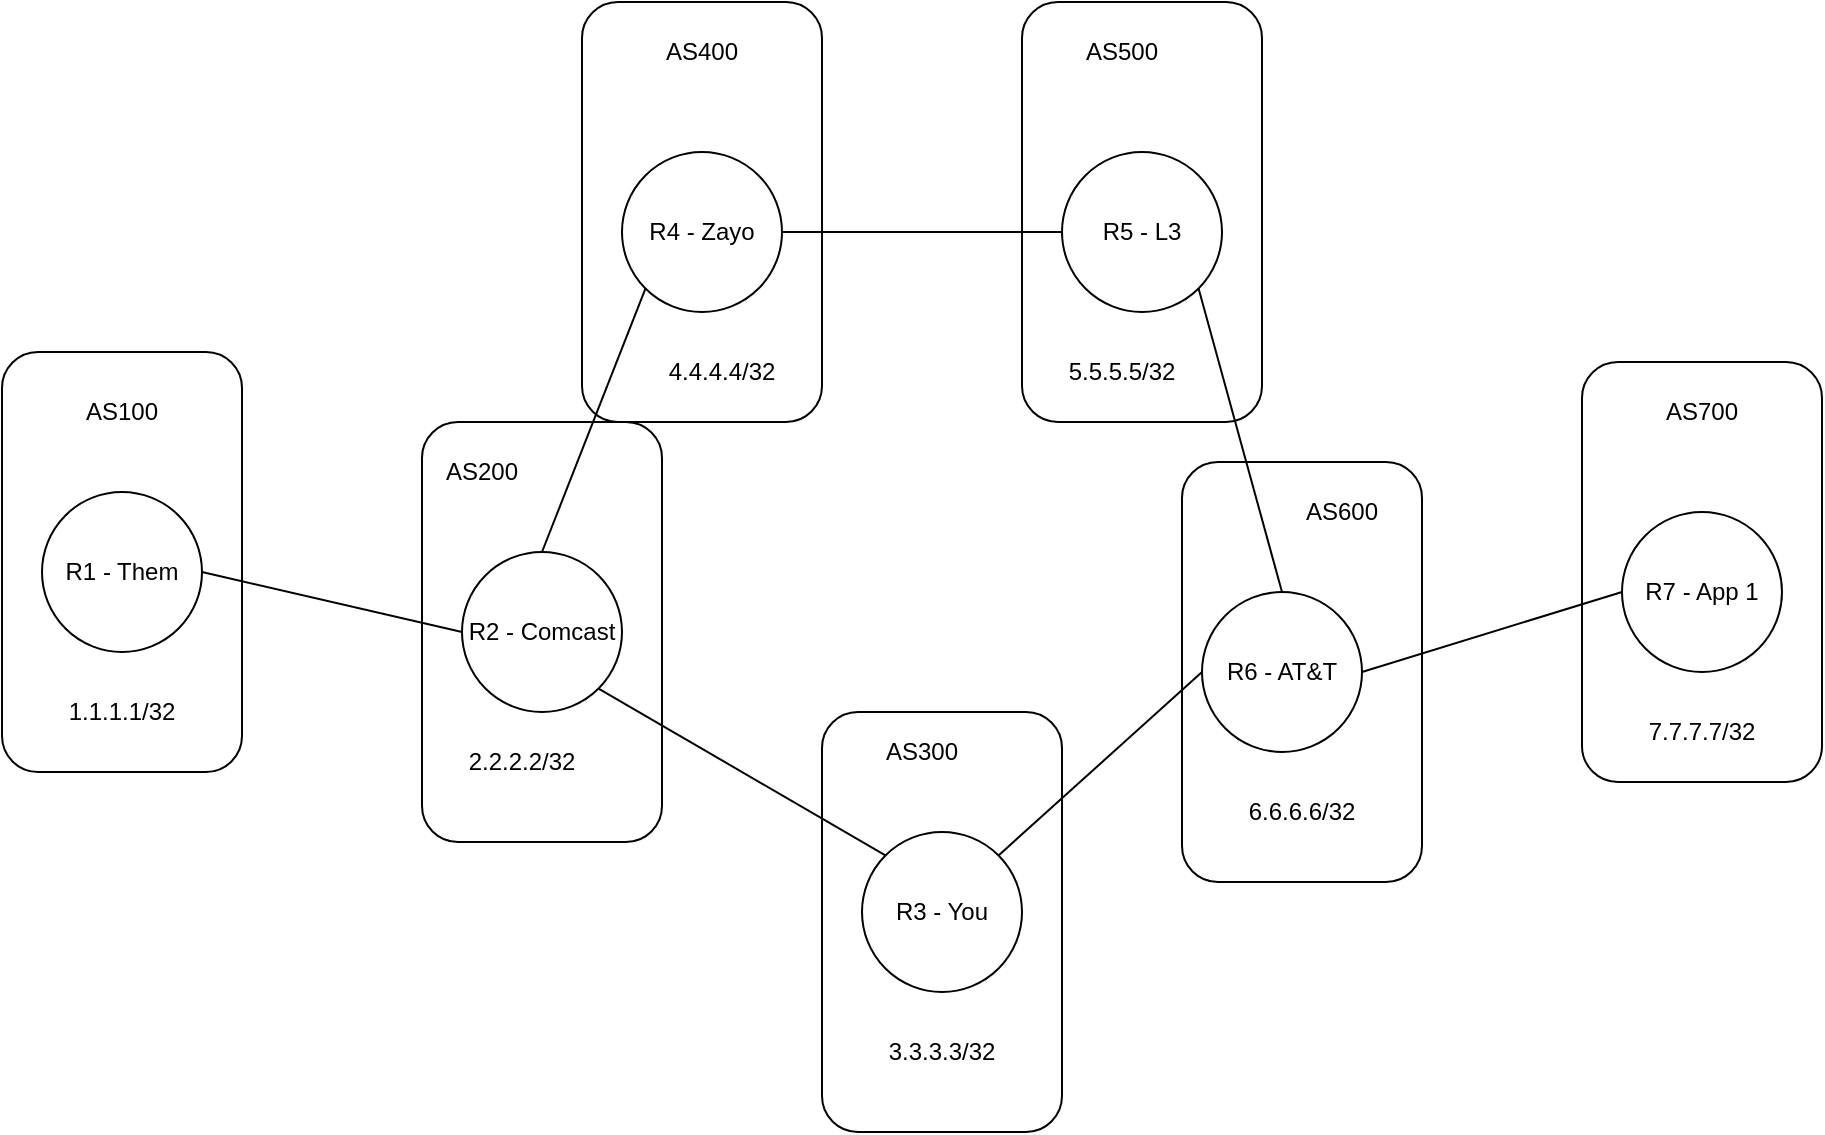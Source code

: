 <mxfile version="13.6.5" type="github">
  <diagram id="OOcqKcNYjB7kXi4ZYEpD" name="Page-1">
    <mxGraphModel dx="1037" dy="633" grid="1" gridSize="10" guides="1" tooltips="1" connect="1" arrows="1" fold="1" page="1" pageScale="1" pageWidth="1100" pageHeight="850" math="0" shadow="0">
      <root>
        <mxCell id="0" />
        <mxCell id="1" parent="0" />
        <mxCell id="wCuC4LIzT_82OhX56rjA-26" value="" style="rounded=1;whiteSpace=wrap;html=1;" vertex="1" parent="1">
          <mxGeometry x="670" y="255" width="120" height="210" as="geometry" />
        </mxCell>
        <mxCell id="wCuC4LIzT_82OhX56rjA-27" value="" style="rounded=1;whiteSpace=wrap;html=1;" vertex="1" parent="1">
          <mxGeometry x="490" y="380" width="120" height="210" as="geometry" />
        </mxCell>
        <mxCell id="wCuC4LIzT_82OhX56rjA-28" value="" style="rounded=1;whiteSpace=wrap;html=1;" vertex="1" parent="1">
          <mxGeometry x="370" y="25" width="120" height="210" as="geometry" />
        </mxCell>
        <mxCell id="wCuC4LIzT_82OhX56rjA-29" value="" style="rounded=1;whiteSpace=wrap;html=1;" vertex="1" parent="1">
          <mxGeometry x="590" y="25" width="120" height="210" as="geometry" />
        </mxCell>
        <mxCell id="wCuC4LIzT_82OhX56rjA-30" value="" style="rounded=1;whiteSpace=wrap;html=1;" vertex="1" parent="1">
          <mxGeometry x="870" y="205" width="120" height="210" as="geometry" />
        </mxCell>
        <mxCell id="wCuC4LIzT_82OhX56rjA-24" value="" style="rounded=1;whiteSpace=wrap;html=1;" vertex="1" parent="1">
          <mxGeometry x="290" y="235" width="120" height="210" as="geometry" />
        </mxCell>
        <mxCell id="wCuC4LIzT_82OhX56rjA-23" value="" style="group" vertex="1" connectable="0" parent="1">
          <mxGeometry x="80" y="200" width="120" height="210" as="geometry" />
        </mxCell>
        <mxCell id="wCuC4LIzT_82OhX56rjA-19" value="" style="rounded=1;whiteSpace=wrap;html=1;" vertex="1" parent="wCuC4LIzT_82OhX56rjA-23">
          <mxGeometry width="120" height="210" as="geometry" />
        </mxCell>
        <mxCell id="wCuC4LIzT_82OhX56rjA-21" value="AS100" style="text;html=1;strokeColor=none;fillColor=none;align=center;verticalAlign=middle;whiteSpace=wrap;rounded=0;" vertex="1" parent="wCuC4LIzT_82OhX56rjA-23">
          <mxGeometry x="40" y="20" width="40" height="20" as="geometry" />
        </mxCell>
        <mxCell id="wCuC4LIzT_82OhX56rjA-38" value="1.1.1.1/32" style="text;html=1;strokeColor=none;fillColor=none;align=center;verticalAlign=middle;whiteSpace=wrap;rounded=0;" vertex="1" parent="wCuC4LIzT_82OhX56rjA-23">
          <mxGeometry x="40" y="170" width="40" height="20" as="geometry" />
        </mxCell>
        <mxCell id="wCuC4LIzT_82OhX56rjA-10" style="rounded=0;orthogonalLoop=1;jettySize=auto;html=1;exitX=1;exitY=0.5;exitDx=0;exitDy=0;entryX=0;entryY=0.5;entryDx=0;entryDy=0;endArrow=none;endFill=0;" edge="1" parent="1" source="wCuC4LIzT_82OhX56rjA-1" target="wCuC4LIzT_82OhX56rjA-4">
          <mxGeometry relative="1" as="geometry" />
        </mxCell>
        <mxCell id="wCuC4LIzT_82OhX56rjA-1" value="R1 - Them" style="ellipse;whiteSpace=wrap;html=1;aspect=fixed;" vertex="1" parent="1">
          <mxGeometry x="100" y="270" width="80" height="80" as="geometry" />
        </mxCell>
        <mxCell id="wCuC4LIzT_82OhX56rjA-12" style="edgeStyle=none;rounded=0;orthogonalLoop=1;jettySize=auto;html=1;exitX=1;exitY=0.5;exitDx=0;exitDy=0;entryX=0;entryY=0.5;entryDx=0;entryDy=0;endArrow=none;endFill=0;" edge="1" parent="1" source="wCuC4LIzT_82OhX56rjA-2" target="wCuC4LIzT_82OhX56rjA-7">
          <mxGeometry relative="1" as="geometry" />
        </mxCell>
        <mxCell id="wCuC4LIzT_82OhX56rjA-2" value="R4 - Zayo" style="ellipse;whiteSpace=wrap;html=1;aspect=fixed;" vertex="1" parent="1">
          <mxGeometry x="390" y="100" width="80" height="80" as="geometry" />
        </mxCell>
        <mxCell id="wCuC4LIzT_82OhX56rjA-11" style="edgeStyle=none;rounded=0;orthogonalLoop=1;jettySize=auto;html=1;exitX=0.5;exitY=0;exitDx=0;exitDy=0;entryX=0;entryY=1;entryDx=0;entryDy=0;endArrow=none;endFill=0;" edge="1" parent="1" source="wCuC4LIzT_82OhX56rjA-4" target="wCuC4LIzT_82OhX56rjA-2">
          <mxGeometry relative="1" as="geometry" />
        </mxCell>
        <mxCell id="wCuC4LIzT_82OhX56rjA-15" style="edgeStyle=none;rounded=0;orthogonalLoop=1;jettySize=auto;html=1;exitX=1;exitY=1;exitDx=0;exitDy=0;entryX=0;entryY=0;entryDx=0;entryDy=0;endArrow=none;endFill=0;" edge="1" parent="1" source="wCuC4LIzT_82OhX56rjA-4" target="wCuC4LIzT_82OhX56rjA-5">
          <mxGeometry relative="1" as="geometry" />
        </mxCell>
        <mxCell id="wCuC4LIzT_82OhX56rjA-4" value="R2 - Comcast" style="ellipse;whiteSpace=wrap;html=1;aspect=fixed;" vertex="1" parent="1">
          <mxGeometry x="310" y="300" width="80" height="80" as="geometry" />
        </mxCell>
        <mxCell id="wCuC4LIzT_82OhX56rjA-5" value="R3 - You" style="ellipse;whiteSpace=wrap;html=1;aspect=fixed;" vertex="1" parent="1">
          <mxGeometry x="510" y="440" width="80" height="80" as="geometry" />
        </mxCell>
        <mxCell id="wCuC4LIzT_82OhX56rjA-16" style="edgeStyle=none;rounded=0;orthogonalLoop=1;jettySize=auto;html=1;exitX=0;exitY=0.5;exitDx=0;exitDy=0;entryX=1;entryY=0.5;entryDx=0;entryDy=0;endArrow=none;endFill=0;" edge="1" parent="1" source="wCuC4LIzT_82OhX56rjA-6" target="wCuC4LIzT_82OhX56rjA-8">
          <mxGeometry relative="1" as="geometry" />
        </mxCell>
        <mxCell id="wCuC4LIzT_82OhX56rjA-6" value="R7 - App 1" style="ellipse;whiteSpace=wrap;html=1;aspect=fixed;" vertex="1" parent="1">
          <mxGeometry x="890" y="280" width="80" height="80" as="geometry" />
        </mxCell>
        <mxCell id="wCuC4LIzT_82OhX56rjA-13" style="edgeStyle=none;rounded=0;orthogonalLoop=1;jettySize=auto;html=1;exitX=1;exitY=1;exitDx=0;exitDy=0;entryX=0.5;entryY=0;entryDx=0;entryDy=0;endArrow=none;endFill=0;" edge="1" parent="1" source="wCuC4LIzT_82OhX56rjA-7" target="wCuC4LIzT_82OhX56rjA-8">
          <mxGeometry relative="1" as="geometry" />
        </mxCell>
        <mxCell id="wCuC4LIzT_82OhX56rjA-7" value="R5 - L3" style="ellipse;whiteSpace=wrap;html=1;aspect=fixed;" vertex="1" parent="1">
          <mxGeometry x="610" y="100" width="80" height="80" as="geometry" />
        </mxCell>
        <mxCell id="wCuC4LIzT_82OhX56rjA-14" style="edgeStyle=none;rounded=0;orthogonalLoop=1;jettySize=auto;html=1;exitX=0;exitY=0.5;exitDx=0;exitDy=0;entryX=1;entryY=0;entryDx=0;entryDy=0;endArrow=none;endFill=0;" edge="1" parent="1" source="wCuC4LIzT_82OhX56rjA-8" target="wCuC4LIzT_82OhX56rjA-5">
          <mxGeometry relative="1" as="geometry" />
        </mxCell>
        <mxCell id="wCuC4LIzT_82OhX56rjA-8" value="R6 - AT&amp;amp;T" style="ellipse;whiteSpace=wrap;html=1;aspect=fixed;" vertex="1" parent="1">
          <mxGeometry x="680" y="320" width="80" height="80" as="geometry" />
        </mxCell>
        <mxCell id="wCuC4LIzT_82OhX56rjA-25" value="AS200" style="text;html=1;strokeColor=none;fillColor=none;align=center;verticalAlign=middle;whiteSpace=wrap;rounded=0;" vertex="1" parent="1">
          <mxGeometry x="300" y="250" width="40" height="20" as="geometry" />
        </mxCell>
        <mxCell id="wCuC4LIzT_82OhX56rjA-33" value="AS400" style="text;html=1;strokeColor=none;fillColor=none;align=center;verticalAlign=middle;whiteSpace=wrap;rounded=0;" vertex="1" parent="1">
          <mxGeometry x="410" y="40" width="40" height="20" as="geometry" />
        </mxCell>
        <mxCell id="wCuC4LIzT_82OhX56rjA-34" value="AS300" style="text;html=1;strokeColor=none;fillColor=none;align=center;verticalAlign=middle;whiteSpace=wrap;rounded=0;" vertex="1" parent="1">
          <mxGeometry x="520" y="390" width="40" height="20" as="geometry" />
        </mxCell>
        <mxCell id="wCuC4LIzT_82OhX56rjA-35" value="AS500" style="text;html=1;strokeColor=none;fillColor=none;align=center;verticalAlign=middle;whiteSpace=wrap;rounded=0;" vertex="1" parent="1">
          <mxGeometry x="620" y="40" width="40" height="20" as="geometry" />
        </mxCell>
        <mxCell id="wCuC4LIzT_82OhX56rjA-36" value="AS600" style="text;html=1;strokeColor=none;fillColor=none;align=center;verticalAlign=middle;whiteSpace=wrap;rounded=0;" vertex="1" parent="1">
          <mxGeometry x="730" y="270" width="40" height="20" as="geometry" />
        </mxCell>
        <mxCell id="wCuC4LIzT_82OhX56rjA-37" value="AS700" style="text;html=1;strokeColor=none;fillColor=none;align=center;verticalAlign=middle;whiteSpace=wrap;rounded=0;" vertex="1" parent="1">
          <mxGeometry x="910" y="220" width="40" height="20" as="geometry" />
        </mxCell>
        <mxCell id="wCuC4LIzT_82OhX56rjA-39" value="4.4.4.4/32" style="text;html=1;strokeColor=none;fillColor=none;align=center;verticalAlign=middle;whiteSpace=wrap;rounded=0;" vertex="1" parent="1">
          <mxGeometry x="420" y="200" width="40" height="20" as="geometry" />
        </mxCell>
        <mxCell id="wCuC4LIzT_82OhX56rjA-40" value="2.2.2.2/32" style="text;html=1;strokeColor=none;fillColor=none;align=center;verticalAlign=middle;whiteSpace=wrap;rounded=0;" vertex="1" parent="1">
          <mxGeometry x="320" y="395" width="40" height="20" as="geometry" />
        </mxCell>
        <mxCell id="wCuC4LIzT_82OhX56rjA-41" value="6.6.6.6/32" style="text;html=1;strokeColor=none;fillColor=none;align=center;verticalAlign=middle;whiteSpace=wrap;rounded=0;" vertex="1" parent="1">
          <mxGeometry x="710" y="420" width="40" height="20" as="geometry" />
        </mxCell>
        <mxCell id="wCuC4LIzT_82OhX56rjA-42" value="3.3.3.3/32" style="text;html=1;strokeColor=none;fillColor=none;align=center;verticalAlign=middle;whiteSpace=wrap;rounded=0;" vertex="1" parent="1">
          <mxGeometry x="530" y="540" width="40" height="20" as="geometry" />
        </mxCell>
        <mxCell id="wCuC4LIzT_82OhX56rjA-43" value="5.5.5.5/32" style="text;html=1;strokeColor=none;fillColor=none;align=center;verticalAlign=middle;whiteSpace=wrap;rounded=0;" vertex="1" parent="1">
          <mxGeometry x="620" y="200" width="40" height="20" as="geometry" />
        </mxCell>
        <mxCell id="wCuC4LIzT_82OhX56rjA-44" value="7.7.7.7/32" style="text;html=1;strokeColor=none;fillColor=none;align=center;verticalAlign=middle;whiteSpace=wrap;rounded=0;" vertex="1" parent="1">
          <mxGeometry x="910" y="380" width="40" height="20" as="geometry" />
        </mxCell>
      </root>
    </mxGraphModel>
  </diagram>
</mxfile>

